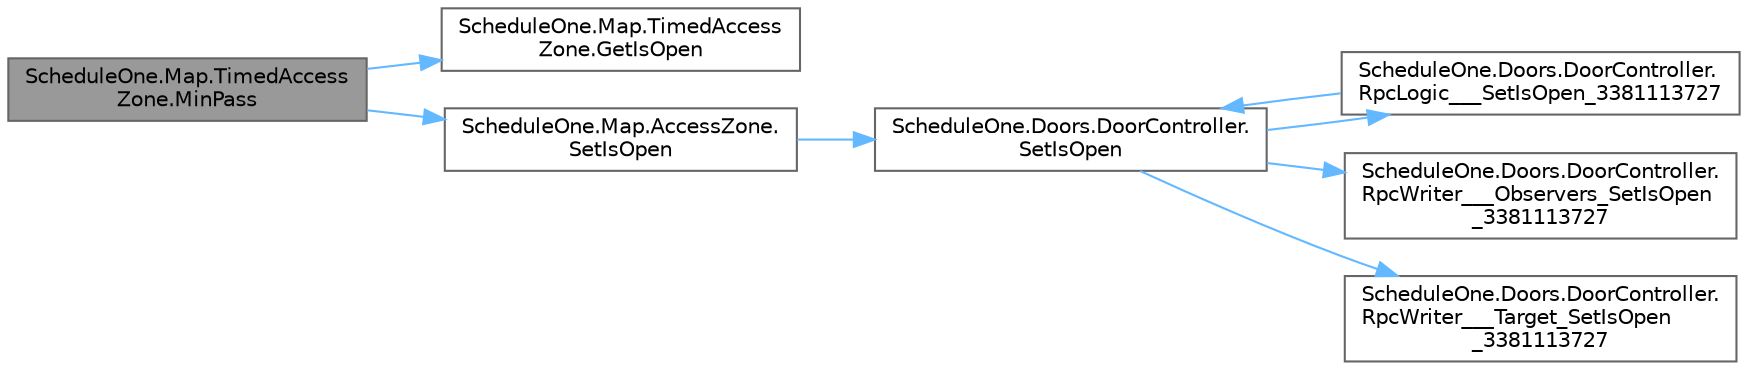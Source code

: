 digraph "ScheduleOne.Map.TimedAccessZone.MinPass"
{
 // LATEX_PDF_SIZE
  bgcolor="transparent";
  edge [fontname=Helvetica,fontsize=10,labelfontname=Helvetica,labelfontsize=10];
  node [fontname=Helvetica,fontsize=10,shape=box,height=0.2,width=0.4];
  rankdir="LR";
  Node1 [id="Node000001",label="ScheduleOne.Map.TimedAccess\lZone.MinPass",height=0.2,width=0.4,color="gray40", fillcolor="grey60", style="filled", fontcolor="black",tooltip=" "];
  Node1 -> Node2 [id="edge1_Node000001_Node000002",color="steelblue1",style="solid",tooltip=" "];
  Node2 [id="Node000002",label="ScheduleOne.Map.TimedAccess\lZone.GetIsOpen",height=0.2,width=0.4,color="grey40", fillcolor="white", style="filled",URL="$class_schedule_one_1_1_map_1_1_timed_access_zone.html#afb1e553da13bf840b056a3641f699b40",tooltip=" "];
  Node1 -> Node3 [id="edge2_Node000001_Node000003",color="steelblue1",style="solid",tooltip=" "];
  Node3 [id="Node000003",label="ScheduleOne.Map.AccessZone.\lSetIsOpen",height=0.2,width=0.4,color="grey40", fillcolor="white", style="filled",URL="$class_schedule_one_1_1_map_1_1_access_zone.html#ab719c04deddd4b0bb24b82d89b3423af",tooltip=" "];
  Node3 -> Node4 [id="edge3_Node000003_Node000004",color="steelblue1",style="solid",tooltip=" "];
  Node4 [id="Node000004",label="ScheduleOne.Doors.DoorController.\lSetIsOpen",height=0.2,width=0.4,color="grey40", fillcolor="white", style="filled",URL="$class_schedule_one_1_1_doors_1_1_door_controller.html#a963d3bddeabef6bdb27e2469cb70ae99",tooltip=" "];
  Node4 -> Node5 [id="edge4_Node000004_Node000005",color="steelblue1",style="solid",tooltip=" "];
  Node5 [id="Node000005",label="ScheduleOne.Doors.DoorController.\lRpcLogic___SetIsOpen_3381113727",height=0.2,width=0.4,color="grey40", fillcolor="white", style="filled",URL="$class_schedule_one_1_1_doors_1_1_door_controller.html#a08ef318a517d5ed423b9d7bd92c2261e",tooltip=" "];
  Node5 -> Node4 [id="edge5_Node000005_Node000004",color="steelblue1",style="solid",tooltip=" "];
  Node4 -> Node6 [id="edge6_Node000004_Node000006",color="steelblue1",style="solid",tooltip=" "];
  Node6 [id="Node000006",label="ScheduleOne.Doors.DoorController.\lRpcWriter___Observers_SetIsOpen\l_3381113727",height=0.2,width=0.4,color="grey40", fillcolor="white", style="filled",URL="$class_schedule_one_1_1_doors_1_1_door_controller.html#a07980491d448bc1ae26d86e4c412b498",tooltip=" "];
  Node4 -> Node7 [id="edge7_Node000004_Node000007",color="steelblue1",style="solid",tooltip=" "];
  Node7 [id="Node000007",label="ScheduleOne.Doors.DoorController.\lRpcWriter___Target_SetIsOpen\l_3381113727",height=0.2,width=0.4,color="grey40", fillcolor="white", style="filled",URL="$class_schedule_one_1_1_doors_1_1_door_controller.html#aa29cc3e60e23334fbeee139fc46efc94",tooltip=" "];
}
